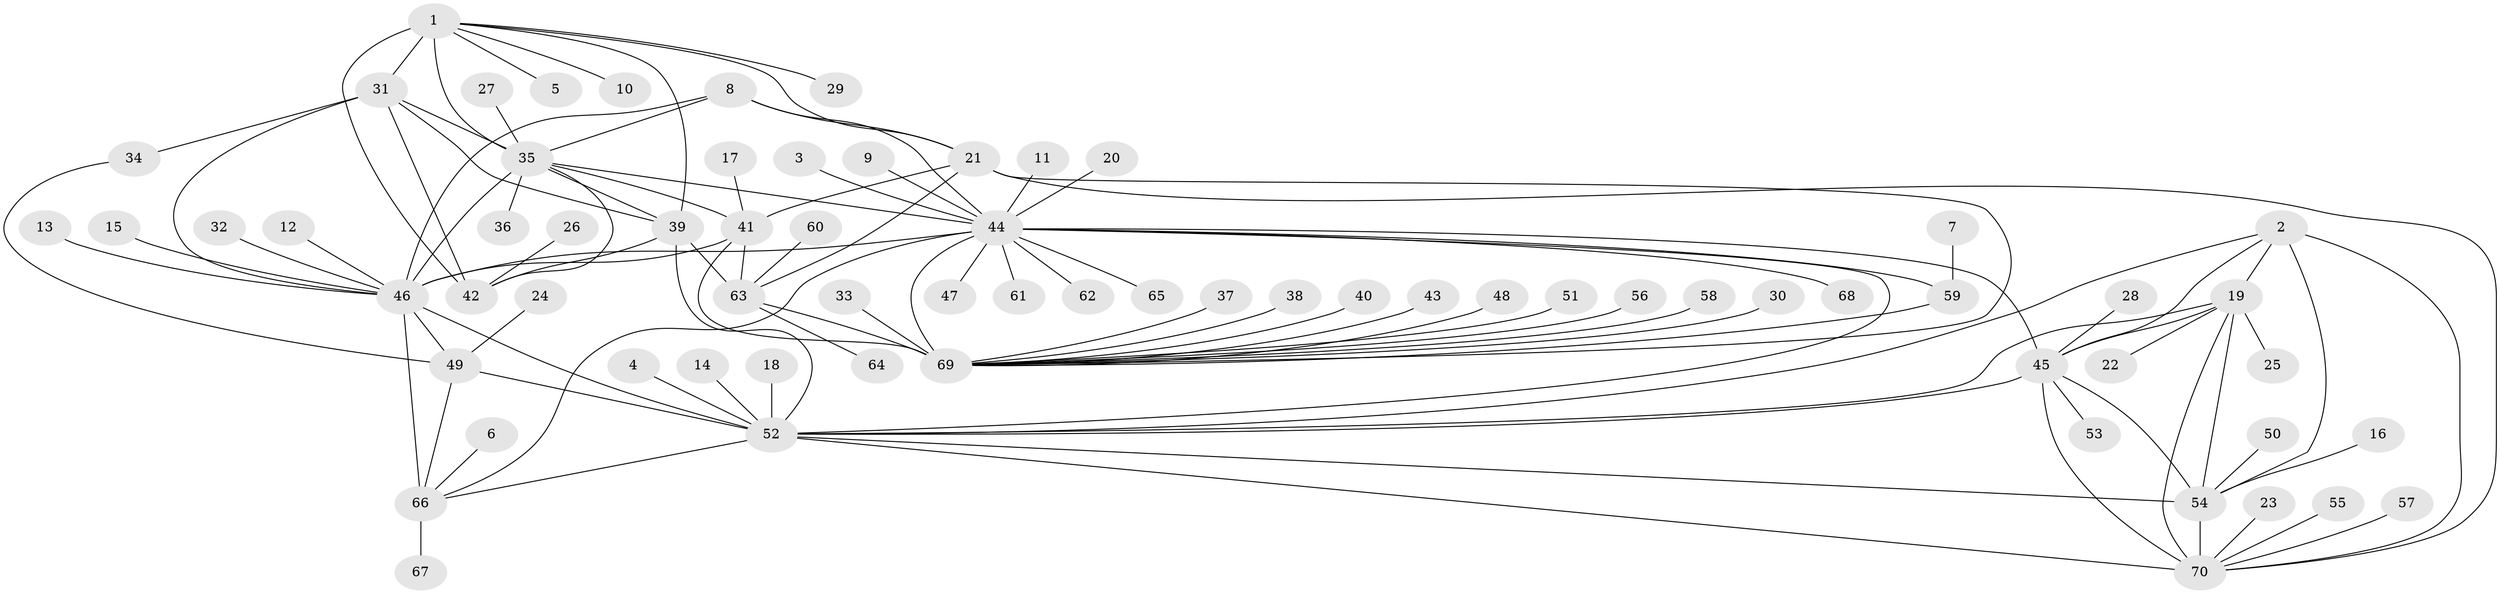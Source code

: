 // original degree distribution, {12: 0.007142857142857143, 7: 0.02142857142857143, 10: 0.08571428571428572, 8: 0.02142857142857143, 9: 0.04285714285714286, 6: 0.02857142857142857, 11: 0.02857142857142857, 15: 0.007142857142857143, 13: 0.007142857142857143, 1: 0.5785714285714286, 2: 0.1357142857142857, 3: 0.02857142857142857, 4: 0.007142857142857143}
// Generated by graph-tools (version 1.1) at 2025/50/03/09/25 03:50:32]
// undirected, 70 vertices, 107 edges
graph export_dot {
graph [start="1"]
  node [color=gray90,style=filled];
  1;
  2;
  3;
  4;
  5;
  6;
  7;
  8;
  9;
  10;
  11;
  12;
  13;
  14;
  15;
  16;
  17;
  18;
  19;
  20;
  21;
  22;
  23;
  24;
  25;
  26;
  27;
  28;
  29;
  30;
  31;
  32;
  33;
  34;
  35;
  36;
  37;
  38;
  39;
  40;
  41;
  42;
  43;
  44;
  45;
  46;
  47;
  48;
  49;
  50;
  51;
  52;
  53;
  54;
  55;
  56;
  57;
  58;
  59;
  60;
  61;
  62;
  63;
  64;
  65;
  66;
  67;
  68;
  69;
  70;
  1 -- 5 [weight=1.0];
  1 -- 10 [weight=1.0];
  1 -- 21 [weight=1.0];
  1 -- 29 [weight=1.0];
  1 -- 31 [weight=3.0];
  1 -- 35 [weight=3.0];
  1 -- 39 [weight=3.0];
  1 -- 42 [weight=3.0];
  2 -- 19 [weight=1.0];
  2 -- 45 [weight=1.0];
  2 -- 52 [weight=1.0];
  2 -- 54 [weight=1.0];
  2 -- 70 [weight=2.0];
  3 -- 44 [weight=1.0];
  4 -- 52 [weight=1.0];
  6 -- 66 [weight=1.0];
  7 -- 59 [weight=1.0];
  8 -- 21 [weight=1.0];
  8 -- 35 [weight=1.0];
  8 -- 44 [weight=1.0];
  8 -- 46 [weight=1.0];
  9 -- 44 [weight=1.0];
  11 -- 44 [weight=1.0];
  12 -- 46 [weight=1.0];
  13 -- 46 [weight=1.0];
  14 -- 52 [weight=1.0];
  15 -- 46 [weight=1.0];
  16 -- 54 [weight=1.0];
  17 -- 41 [weight=1.0];
  18 -- 52 [weight=1.0];
  19 -- 22 [weight=1.0];
  19 -- 25 [weight=1.0];
  19 -- 45 [weight=1.0];
  19 -- 52 [weight=1.0];
  19 -- 54 [weight=1.0];
  19 -- 70 [weight=2.0];
  20 -- 44 [weight=1.0];
  21 -- 41 [weight=1.0];
  21 -- 63 [weight=4.0];
  21 -- 69 [weight=1.0];
  21 -- 70 [weight=1.0];
  23 -- 70 [weight=1.0];
  24 -- 49 [weight=1.0];
  26 -- 42 [weight=1.0];
  27 -- 35 [weight=1.0];
  28 -- 45 [weight=1.0];
  30 -- 69 [weight=1.0];
  31 -- 34 [weight=1.0];
  31 -- 35 [weight=1.0];
  31 -- 39 [weight=1.0];
  31 -- 42 [weight=1.0];
  31 -- 46 [weight=1.0];
  32 -- 46 [weight=1.0];
  33 -- 69 [weight=1.0];
  34 -- 49 [weight=1.0];
  35 -- 36 [weight=1.0];
  35 -- 39 [weight=1.0];
  35 -- 41 [weight=1.0];
  35 -- 42 [weight=1.0];
  35 -- 44 [weight=1.0];
  35 -- 46 [weight=1.0];
  37 -- 69 [weight=1.0];
  38 -- 69 [weight=1.0];
  39 -- 42 [weight=1.0];
  39 -- 52 [weight=1.0];
  39 -- 63 [weight=1.0];
  40 -- 69 [weight=1.0];
  41 -- 46 [weight=1.0];
  41 -- 63 [weight=4.0];
  41 -- 69 [weight=1.0];
  43 -- 69 [weight=1.0];
  44 -- 45 [weight=1.0];
  44 -- 46 [weight=1.0];
  44 -- 47 [weight=1.0];
  44 -- 52 [weight=1.0];
  44 -- 59 [weight=5.0];
  44 -- 61 [weight=1.0];
  44 -- 62 [weight=1.0];
  44 -- 65 [weight=1.0];
  44 -- 66 [weight=1.0];
  44 -- 68 [weight=1.0];
  44 -- 69 [weight=6.0];
  45 -- 52 [weight=1.0];
  45 -- 53 [weight=1.0];
  45 -- 54 [weight=1.0];
  45 -- 70 [weight=2.0];
  46 -- 49 [weight=4.0];
  46 -- 52 [weight=4.0];
  46 -- 66 [weight=4.0];
  48 -- 69 [weight=1.0];
  49 -- 52 [weight=1.0];
  49 -- 66 [weight=1.0];
  50 -- 54 [weight=1.0];
  51 -- 69 [weight=1.0];
  52 -- 54 [weight=1.0];
  52 -- 66 [weight=1.0];
  52 -- 70 [weight=2.0];
  54 -- 70 [weight=2.0];
  55 -- 70 [weight=1.0];
  56 -- 69 [weight=1.0];
  57 -- 70 [weight=1.0];
  58 -- 69 [weight=1.0];
  59 -- 69 [weight=1.0];
  60 -- 63 [weight=1.0];
  63 -- 64 [weight=1.0];
  63 -- 69 [weight=4.0];
  66 -- 67 [weight=1.0];
}
